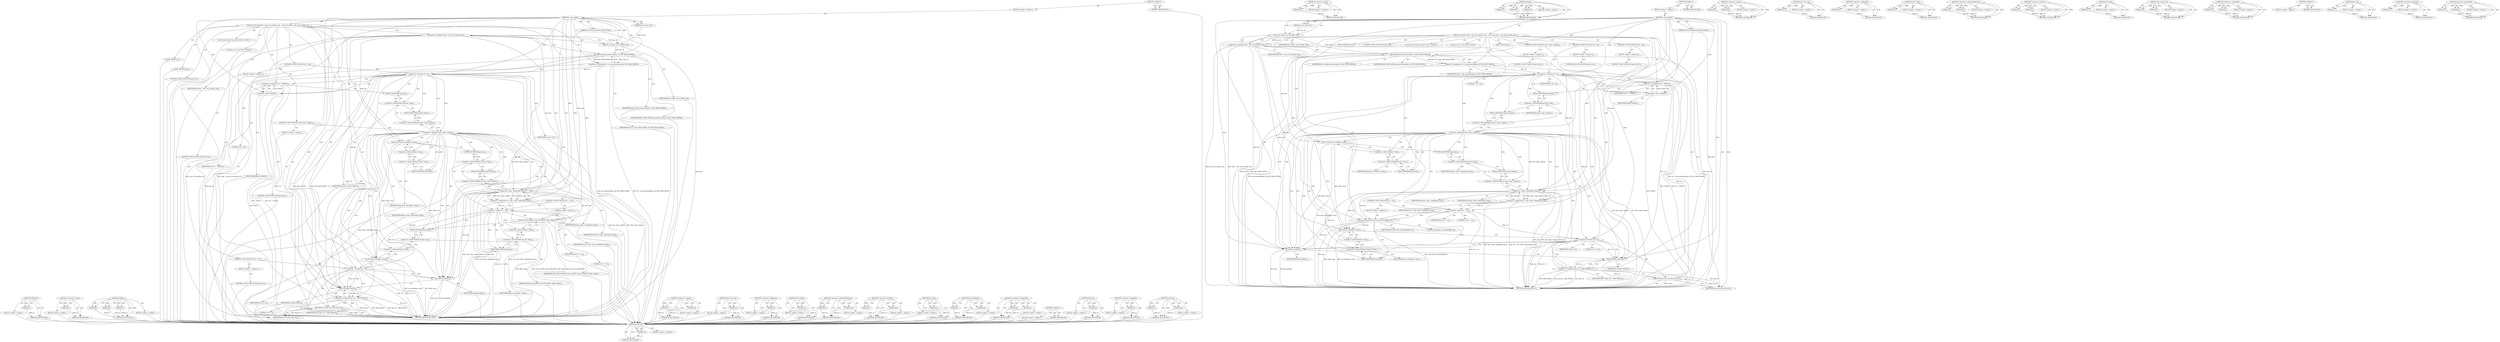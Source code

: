 digraph "mark_key_instantiated" {
vulnerable_177 [label=<(METHOD,ERR_PTR)>];
vulnerable_178 [label=<(PARAM,p1)>];
vulnerable_179 [label=<(BLOCK,&lt;empty&gt;,&lt;empty&gt;)>];
vulnerable_180 [label=<(METHOD_RETURN,ANY)>];
vulnerable_132 [label=<(METHOD,&lt;operator&gt;.minus)>];
vulnerable_133 [label=<(PARAM,p1)>];
vulnerable_134 [label=<(BLOCK,&lt;empty&gt;,&lt;empty&gt;)>];
vulnerable_135 [label=<(METHOD_RETURN,ANY)>];
vulnerable_153 [label=<(METHOD,update)>];
vulnerable_154 [label=<(PARAM,p1)>];
vulnerable_155 [label=<(PARAM,p2)>];
vulnerable_156 [label=<(PARAM,p3)>];
vulnerable_157 [label=<(BLOCK,&lt;empty&gt;,&lt;empty&gt;)>];
vulnerable_158 [label=<(METHOD_RETURN,ANY)>];
vulnerable_6 [label=<(METHOD,&lt;global&gt;)<SUB>1</SUB>>];
vulnerable_7 [label=<(BLOCK,&lt;empty&gt;,&lt;empty&gt;)<SUB>1</SUB>>];
vulnerable_8 [label=<(METHOD,__key_update)<SUB>1</SUB>>];
vulnerable_9 [label=<(PARAM,key_ref_t key_ref)<SUB>1</SUB>>];
vulnerable_10 [label=<(PARAM,struct key_preparsed_payload *prep)<SUB>2</SUB>>];
vulnerable_11 [label=<(BLOCK,{
	struct key *key = key_ref_to_ptr(key_ref);
	...,{
	struct key *key = key_ref_to_ptr(key_ref);
	...)<SUB>3</SUB>>];
vulnerable_12 [label="<(LOCAL,struct key* key: key*)<SUB>4</SUB>>"];
vulnerable_13 [label=<(&lt;operator&gt;.assignment,*key = key_ref_to_ptr(key_ref))<SUB>4</SUB>>];
vulnerable_14 [label=<(IDENTIFIER,key,*key = key_ref_to_ptr(key_ref))<SUB>4</SUB>>];
vulnerable_15 [label=<(key_ref_to_ptr,key_ref_to_ptr(key_ref))<SUB>4</SUB>>];
vulnerable_16 [label=<(IDENTIFIER,key_ref,key_ref_to_ptr(key_ref))<SUB>4</SUB>>];
vulnerable_17 [label="<(LOCAL,int ret: int)<SUB>5</SUB>>"];
vulnerable_18 [label=<(&lt;operator&gt;.assignment,ret = key_permission(key_ref, KEY_NEED_WRITE))<SUB>8</SUB>>];
vulnerable_19 [label=<(IDENTIFIER,ret,ret = key_permission(key_ref, KEY_NEED_WRITE))<SUB>8</SUB>>];
vulnerable_20 [label=<(key_permission,key_permission(key_ref, KEY_NEED_WRITE))<SUB>8</SUB>>];
vulnerable_21 [label=<(IDENTIFIER,key_ref,key_permission(key_ref, KEY_NEED_WRITE))<SUB>8</SUB>>];
vulnerable_22 [label=<(IDENTIFIER,KEY_NEED_WRITE,key_permission(key_ref, KEY_NEED_WRITE))<SUB>8</SUB>>];
vulnerable_23 [label=<(CONTROL_STRUCTURE,IF,if (ret &lt; 0))<SUB>9</SUB>>];
vulnerable_24 [label=<(&lt;operator&gt;.lessThan,ret &lt; 0)<SUB>9</SUB>>];
vulnerable_25 [label=<(IDENTIFIER,ret,ret &lt; 0)<SUB>9</SUB>>];
vulnerable_26 [label=<(LITERAL,0,ret &lt; 0)<SUB>9</SUB>>];
vulnerable_27 [label=<(BLOCK,&lt;empty&gt;,&lt;empty&gt;)<SUB>10</SUB>>];
vulnerable_28 [label=<(CONTROL_STRUCTURE,GOTO,goto error;)<SUB>10</SUB>>];
vulnerable_29 [label=<(&lt;operator&gt;.assignment,ret = -EEXIST)<SUB>12</SUB>>];
vulnerable_30 [label=<(IDENTIFIER,ret,ret = -EEXIST)<SUB>12</SUB>>];
vulnerable_31 [label=<(&lt;operator&gt;.minus,-EEXIST)<SUB>12</SUB>>];
vulnerable_32 [label=<(IDENTIFIER,EEXIST,-EEXIST)<SUB>12</SUB>>];
vulnerable_33 [label=<(CONTROL_STRUCTURE,IF,if (!key-&gt;type-&gt;update))<SUB>13</SUB>>];
vulnerable_34 [label=<(&lt;operator&gt;.logicalNot,!key-&gt;type-&gt;update)<SUB>13</SUB>>];
vulnerable_35 [label=<(&lt;operator&gt;.indirectFieldAccess,key-&gt;type-&gt;update)<SUB>13</SUB>>];
vulnerable_36 [label=<(&lt;operator&gt;.indirectFieldAccess,key-&gt;type)<SUB>13</SUB>>];
vulnerable_37 [label=<(IDENTIFIER,key,!key-&gt;type-&gt;update)<SUB>13</SUB>>];
vulnerable_38 [label=<(FIELD_IDENTIFIER,type,type)<SUB>13</SUB>>];
vulnerable_39 [label=<(FIELD_IDENTIFIER,update,update)<SUB>13</SUB>>];
vulnerable_40 [label=<(BLOCK,&lt;empty&gt;,&lt;empty&gt;)<SUB>14</SUB>>];
vulnerable_41 [label=<(CONTROL_STRUCTURE,GOTO,goto error;)<SUB>14</SUB>>];
vulnerable_42 [label=<(down_write,down_write(&amp;key-&gt;sem))<SUB>16</SUB>>];
vulnerable_43 [label=<(&lt;operator&gt;.addressOf,&amp;key-&gt;sem)<SUB>16</SUB>>];
vulnerable_44 [label=<(&lt;operator&gt;.indirectFieldAccess,key-&gt;sem)<SUB>16</SUB>>];
vulnerable_45 [label=<(IDENTIFIER,key,down_write(&amp;key-&gt;sem))<SUB>16</SUB>>];
vulnerable_46 [label=<(FIELD_IDENTIFIER,sem,sem)<SUB>16</SUB>>];
vulnerable_47 [label=<(&lt;operator&gt;.assignment,ret = key-&gt;type-&gt;update(key, prep))<SUB>18</SUB>>];
vulnerable_48 [label=<(IDENTIFIER,ret,ret = key-&gt;type-&gt;update(key, prep))<SUB>18</SUB>>];
vulnerable_49 [label=<(update,key-&gt;type-&gt;update(key, prep))<SUB>18</SUB>>];
vulnerable_50 [label=<(&lt;operator&gt;.indirectFieldAccess,key-&gt;type-&gt;update)<SUB>18</SUB>>];
vulnerable_51 [label=<(&lt;operator&gt;.indirectFieldAccess,key-&gt;type)<SUB>18</SUB>>];
vulnerable_52 [label=<(IDENTIFIER,key,key-&gt;type-&gt;update(key, prep))<SUB>18</SUB>>];
vulnerable_53 [label=<(FIELD_IDENTIFIER,type,type)<SUB>18</SUB>>];
vulnerable_54 [label=<(FIELD_IDENTIFIER,update,update)<SUB>18</SUB>>];
vulnerable_55 [label=<(IDENTIFIER,key,key-&gt;type-&gt;update(key, prep))<SUB>18</SUB>>];
vulnerable_56 [label=<(IDENTIFIER,prep,key-&gt;type-&gt;update(key, prep))<SUB>18</SUB>>];
vulnerable_57 [label=<(CONTROL_STRUCTURE,IF,if (ret == 0))<SUB>19</SUB>>];
vulnerable_58 [label=<(&lt;operator&gt;.equals,ret == 0)<SUB>19</SUB>>];
vulnerable_59 [label=<(IDENTIFIER,ret,ret == 0)<SUB>19</SUB>>];
vulnerable_60 [label=<(LITERAL,0,ret == 0)<SUB>19</SUB>>];
vulnerable_61 [label=<(BLOCK,&lt;empty&gt;,&lt;empty&gt;)<SUB>21</SUB>>];
vulnerable_62 [label=<(clear_bit,clear_bit(KEY_FLAG_NEGATIVE, &amp;key-&gt;flags))<SUB>21</SUB>>];
vulnerable_63 [label=<(IDENTIFIER,KEY_FLAG_NEGATIVE,clear_bit(KEY_FLAG_NEGATIVE, &amp;key-&gt;flags))<SUB>21</SUB>>];
vulnerable_64 [label=<(&lt;operator&gt;.addressOf,&amp;key-&gt;flags)<SUB>21</SUB>>];
vulnerable_65 [label=<(&lt;operator&gt;.indirectFieldAccess,key-&gt;flags)<SUB>21</SUB>>];
vulnerable_66 [label=<(IDENTIFIER,key,clear_bit(KEY_FLAG_NEGATIVE, &amp;key-&gt;flags))<SUB>21</SUB>>];
vulnerable_67 [label=<(FIELD_IDENTIFIER,flags,flags)<SUB>21</SUB>>];
vulnerable_68 [label=<(up_write,up_write(&amp;key-&gt;sem))<SUB>23</SUB>>];
vulnerable_69 [label=<(&lt;operator&gt;.addressOf,&amp;key-&gt;sem)<SUB>23</SUB>>];
vulnerable_70 [label=<(&lt;operator&gt;.indirectFieldAccess,key-&gt;sem)<SUB>23</SUB>>];
vulnerable_71 [label=<(IDENTIFIER,key,up_write(&amp;key-&gt;sem))<SUB>23</SUB>>];
vulnerable_72 [label=<(FIELD_IDENTIFIER,sem,sem)<SUB>23</SUB>>];
vulnerable_73 [label=<(CONTROL_STRUCTURE,IF,if (ret &lt; 0))<SUB>25</SUB>>];
vulnerable_74 [label=<(&lt;operator&gt;.lessThan,ret &lt; 0)<SUB>25</SUB>>];
vulnerable_75 [label=<(IDENTIFIER,ret,ret &lt; 0)<SUB>25</SUB>>];
vulnerable_76 [label=<(LITERAL,0,ret &lt; 0)<SUB>25</SUB>>];
vulnerable_77 [label=<(BLOCK,&lt;empty&gt;,&lt;empty&gt;)<SUB>26</SUB>>];
vulnerable_78 [label=<(CONTROL_STRUCTURE,GOTO,goto error;)<SUB>26</SUB>>];
vulnerable_79 [label=<(JUMP_TARGET,out)<SUB>27</SUB>>];
vulnerable_80 [label=<(RETURN,return key_ref;,return key_ref;)<SUB>28</SUB>>];
vulnerable_81 [label=<(IDENTIFIER,key_ref,return key_ref;)<SUB>28</SUB>>];
vulnerable_82 [label=<(JUMP_TARGET,error)<SUB>30</SUB>>];
vulnerable_83 [label=<(key_put,key_put(key))<SUB>31</SUB>>];
vulnerable_84 [label=<(IDENTIFIER,key,key_put(key))<SUB>31</SUB>>];
vulnerable_85 [label=<(&lt;operator&gt;.assignment,key_ref = ERR_PTR(ret))<SUB>32</SUB>>];
vulnerable_86 [label=<(IDENTIFIER,key_ref,key_ref = ERR_PTR(ret))<SUB>32</SUB>>];
vulnerable_87 [label=<(ERR_PTR,ERR_PTR(ret))<SUB>32</SUB>>];
vulnerable_88 [label=<(IDENTIFIER,ret,ERR_PTR(ret))<SUB>32</SUB>>];
vulnerable_89 [label=<(CONTROL_STRUCTURE,GOTO,goto out;)<SUB>33</SUB>>];
vulnerable_90 [label=<(METHOD_RETURN,key_ref_t)<SUB>1</SUB>>];
vulnerable_92 [label=<(METHOD_RETURN,ANY)<SUB>1</SUB>>];
vulnerable_159 [label=<(METHOD,&lt;operator&gt;.equals)>];
vulnerable_160 [label=<(PARAM,p1)>];
vulnerable_161 [label=<(PARAM,p2)>];
vulnerable_162 [label=<(BLOCK,&lt;empty&gt;,&lt;empty&gt;)>];
vulnerable_163 [label=<(METHOD_RETURN,ANY)>];
vulnerable_118 [label=<(METHOD,key_ref_to_ptr)>];
vulnerable_119 [label=<(PARAM,p1)>];
vulnerable_120 [label=<(BLOCK,&lt;empty&gt;,&lt;empty&gt;)>];
vulnerable_121 [label=<(METHOD_RETURN,ANY)>];
vulnerable_149 [label=<(METHOD,&lt;operator&gt;.addressOf)>];
vulnerable_150 [label=<(PARAM,p1)>];
vulnerable_151 [label=<(BLOCK,&lt;empty&gt;,&lt;empty&gt;)>];
vulnerable_152 [label=<(METHOD_RETURN,ANY)>];
vulnerable_145 [label=<(METHOD,down_write)>];
vulnerable_146 [label=<(PARAM,p1)>];
vulnerable_147 [label=<(BLOCK,&lt;empty&gt;,&lt;empty&gt;)>];
vulnerable_148 [label=<(METHOD_RETURN,ANY)>];
vulnerable_140 [label=<(METHOD,&lt;operator&gt;.indirectFieldAccess)>];
vulnerable_141 [label=<(PARAM,p1)>];
vulnerable_142 [label=<(PARAM,p2)>];
vulnerable_143 [label=<(BLOCK,&lt;empty&gt;,&lt;empty&gt;)>];
vulnerable_144 [label=<(METHOD_RETURN,ANY)>];
vulnerable_127 [label=<(METHOD,&lt;operator&gt;.lessThan)>];
vulnerable_128 [label=<(PARAM,p1)>];
vulnerable_129 [label=<(PARAM,p2)>];
vulnerable_130 [label=<(BLOCK,&lt;empty&gt;,&lt;empty&gt;)>];
vulnerable_131 [label=<(METHOD_RETURN,ANY)>];
vulnerable_169 [label=<(METHOD,up_write)>];
vulnerable_170 [label=<(PARAM,p1)>];
vulnerable_171 [label=<(BLOCK,&lt;empty&gt;,&lt;empty&gt;)>];
vulnerable_172 [label=<(METHOD_RETURN,ANY)>];
vulnerable_122 [label=<(METHOD,key_permission)>];
vulnerable_123 [label=<(PARAM,p1)>];
vulnerable_124 [label=<(PARAM,p2)>];
vulnerable_125 [label=<(BLOCK,&lt;empty&gt;,&lt;empty&gt;)>];
vulnerable_126 [label=<(METHOD_RETURN,ANY)>];
vulnerable_113 [label=<(METHOD,&lt;operator&gt;.assignment)>];
vulnerable_114 [label=<(PARAM,p1)>];
vulnerable_115 [label=<(PARAM,p2)>];
vulnerable_116 [label=<(BLOCK,&lt;empty&gt;,&lt;empty&gt;)>];
vulnerable_117 [label=<(METHOD_RETURN,ANY)>];
vulnerable_107 [label=<(METHOD,&lt;global&gt;)<SUB>1</SUB>>];
vulnerable_108 [label=<(BLOCK,&lt;empty&gt;,&lt;empty&gt;)>];
vulnerable_109 [label=<(METHOD_RETURN,ANY)>];
vulnerable_173 [label=<(METHOD,key_put)>];
vulnerable_174 [label=<(PARAM,p1)>];
vulnerable_175 [label=<(BLOCK,&lt;empty&gt;,&lt;empty&gt;)>];
vulnerable_176 [label=<(METHOD_RETURN,ANY)>];
vulnerable_136 [label=<(METHOD,&lt;operator&gt;.logicalNot)>];
vulnerable_137 [label=<(PARAM,p1)>];
vulnerable_138 [label=<(BLOCK,&lt;empty&gt;,&lt;empty&gt;)>];
vulnerable_139 [label=<(METHOD_RETURN,ANY)>];
vulnerable_164 [label=<(METHOD,clear_bit)>];
vulnerable_165 [label=<(PARAM,p1)>];
vulnerable_166 [label=<(PARAM,p2)>];
vulnerable_167 [label=<(BLOCK,&lt;empty&gt;,&lt;empty&gt;)>];
vulnerable_168 [label=<(METHOD_RETURN,ANY)>];
fixed_174 [label=<(METHOD,ERR_PTR)>];
fixed_175 [label=<(PARAM,p1)>];
fixed_176 [label=<(BLOCK,&lt;empty&gt;,&lt;empty&gt;)>];
fixed_177 [label=<(METHOD_RETURN,ANY)>];
fixed_129 [label=<(METHOD,&lt;operator&gt;.minus)>];
fixed_130 [label=<(PARAM,p1)>];
fixed_131 [label=<(BLOCK,&lt;empty&gt;,&lt;empty&gt;)>];
fixed_132 [label=<(METHOD_RETURN,ANY)>];
fixed_150 [label=<(METHOD,update)>];
fixed_151 [label=<(PARAM,p1)>];
fixed_152 [label=<(PARAM,p2)>];
fixed_153 [label=<(PARAM,p3)>];
fixed_154 [label=<(BLOCK,&lt;empty&gt;,&lt;empty&gt;)>];
fixed_155 [label=<(METHOD_RETURN,ANY)>];
fixed_6 [label=<(METHOD,&lt;global&gt;)<SUB>1</SUB>>];
fixed_7 [label=<(BLOCK,&lt;empty&gt;,&lt;empty&gt;)<SUB>1</SUB>>];
fixed_8 [label=<(METHOD,__key_update)<SUB>1</SUB>>];
fixed_9 [label=<(PARAM,key_ref_t key_ref)<SUB>1</SUB>>];
fixed_10 [label=<(PARAM,struct key_preparsed_payload *prep)<SUB>2</SUB>>];
fixed_11 [label=<(BLOCK,{
	struct key *key = key_ref_to_ptr(key_ref);
	...,{
	struct key *key = key_ref_to_ptr(key_ref);
	...)<SUB>3</SUB>>];
fixed_12 [label="<(LOCAL,struct key* key: key*)<SUB>4</SUB>>"];
fixed_13 [label=<(&lt;operator&gt;.assignment,*key = key_ref_to_ptr(key_ref))<SUB>4</SUB>>];
fixed_14 [label=<(IDENTIFIER,key,*key = key_ref_to_ptr(key_ref))<SUB>4</SUB>>];
fixed_15 [label=<(key_ref_to_ptr,key_ref_to_ptr(key_ref))<SUB>4</SUB>>];
fixed_16 [label=<(IDENTIFIER,key_ref,key_ref_to_ptr(key_ref))<SUB>4</SUB>>];
fixed_17 [label="<(LOCAL,int ret: int)<SUB>5</SUB>>"];
fixed_18 [label=<(&lt;operator&gt;.assignment,ret = key_permission(key_ref, KEY_NEED_WRITE))<SUB>8</SUB>>];
fixed_19 [label=<(IDENTIFIER,ret,ret = key_permission(key_ref, KEY_NEED_WRITE))<SUB>8</SUB>>];
fixed_20 [label=<(key_permission,key_permission(key_ref, KEY_NEED_WRITE))<SUB>8</SUB>>];
fixed_21 [label=<(IDENTIFIER,key_ref,key_permission(key_ref, KEY_NEED_WRITE))<SUB>8</SUB>>];
fixed_22 [label=<(IDENTIFIER,KEY_NEED_WRITE,key_permission(key_ref, KEY_NEED_WRITE))<SUB>8</SUB>>];
fixed_23 [label=<(CONTROL_STRUCTURE,IF,if (ret &lt; 0))<SUB>9</SUB>>];
fixed_24 [label=<(&lt;operator&gt;.lessThan,ret &lt; 0)<SUB>9</SUB>>];
fixed_25 [label=<(IDENTIFIER,ret,ret &lt; 0)<SUB>9</SUB>>];
fixed_26 [label=<(LITERAL,0,ret &lt; 0)<SUB>9</SUB>>];
fixed_27 [label=<(BLOCK,&lt;empty&gt;,&lt;empty&gt;)<SUB>10</SUB>>];
fixed_28 [label=<(CONTROL_STRUCTURE,GOTO,goto error;)<SUB>10</SUB>>];
fixed_29 [label=<(&lt;operator&gt;.assignment,ret = -EEXIST)<SUB>12</SUB>>];
fixed_30 [label=<(IDENTIFIER,ret,ret = -EEXIST)<SUB>12</SUB>>];
fixed_31 [label=<(&lt;operator&gt;.minus,-EEXIST)<SUB>12</SUB>>];
fixed_32 [label=<(IDENTIFIER,EEXIST,-EEXIST)<SUB>12</SUB>>];
fixed_33 [label=<(CONTROL_STRUCTURE,IF,if (!key-&gt;type-&gt;update))<SUB>13</SUB>>];
fixed_34 [label=<(&lt;operator&gt;.logicalNot,!key-&gt;type-&gt;update)<SUB>13</SUB>>];
fixed_35 [label=<(&lt;operator&gt;.indirectFieldAccess,key-&gt;type-&gt;update)<SUB>13</SUB>>];
fixed_36 [label=<(&lt;operator&gt;.indirectFieldAccess,key-&gt;type)<SUB>13</SUB>>];
fixed_37 [label=<(IDENTIFIER,key,!key-&gt;type-&gt;update)<SUB>13</SUB>>];
fixed_38 [label=<(FIELD_IDENTIFIER,type,type)<SUB>13</SUB>>];
fixed_39 [label=<(FIELD_IDENTIFIER,update,update)<SUB>13</SUB>>];
fixed_40 [label=<(BLOCK,&lt;empty&gt;,&lt;empty&gt;)<SUB>14</SUB>>];
fixed_41 [label=<(CONTROL_STRUCTURE,GOTO,goto error;)<SUB>14</SUB>>];
fixed_42 [label=<(down_write,down_write(&amp;key-&gt;sem))<SUB>16</SUB>>];
fixed_43 [label=<(&lt;operator&gt;.addressOf,&amp;key-&gt;sem)<SUB>16</SUB>>];
fixed_44 [label=<(&lt;operator&gt;.indirectFieldAccess,key-&gt;sem)<SUB>16</SUB>>];
fixed_45 [label=<(IDENTIFIER,key,down_write(&amp;key-&gt;sem))<SUB>16</SUB>>];
fixed_46 [label=<(FIELD_IDENTIFIER,sem,sem)<SUB>16</SUB>>];
fixed_47 [label=<(&lt;operator&gt;.assignment,ret = key-&gt;type-&gt;update(key, prep))<SUB>18</SUB>>];
fixed_48 [label=<(IDENTIFIER,ret,ret = key-&gt;type-&gt;update(key, prep))<SUB>18</SUB>>];
fixed_49 [label=<(update,key-&gt;type-&gt;update(key, prep))<SUB>18</SUB>>];
fixed_50 [label=<(&lt;operator&gt;.indirectFieldAccess,key-&gt;type-&gt;update)<SUB>18</SUB>>];
fixed_51 [label=<(&lt;operator&gt;.indirectFieldAccess,key-&gt;type)<SUB>18</SUB>>];
fixed_52 [label=<(IDENTIFIER,key,key-&gt;type-&gt;update(key, prep))<SUB>18</SUB>>];
fixed_53 [label=<(FIELD_IDENTIFIER,type,type)<SUB>18</SUB>>];
fixed_54 [label=<(FIELD_IDENTIFIER,update,update)<SUB>18</SUB>>];
fixed_55 [label=<(IDENTIFIER,key,key-&gt;type-&gt;update(key, prep))<SUB>18</SUB>>];
fixed_56 [label=<(IDENTIFIER,prep,key-&gt;type-&gt;update(key, prep))<SUB>18</SUB>>];
fixed_57 [label=<(CONTROL_STRUCTURE,IF,if (ret == 0))<SUB>19</SUB>>];
fixed_58 [label=<(&lt;operator&gt;.equals,ret == 0)<SUB>19</SUB>>];
fixed_59 [label=<(IDENTIFIER,ret,ret == 0)<SUB>19</SUB>>];
fixed_60 [label=<(LITERAL,0,ret == 0)<SUB>19</SUB>>];
fixed_61 [label=<(BLOCK,&lt;empty&gt;,&lt;empty&gt;)<SUB>21</SUB>>];
fixed_62 [label=<(mark_key_instantiated,mark_key_instantiated(key, 0))<SUB>21</SUB>>];
fixed_63 [label=<(IDENTIFIER,key,mark_key_instantiated(key, 0))<SUB>21</SUB>>];
fixed_64 [label=<(LITERAL,0,mark_key_instantiated(key, 0))<SUB>21</SUB>>];
fixed_65 [label=<(up_write,up_write(&amp;key-&gt;sem))<SUB>23</SUB>>];
fixed_66 [label=<(&lt;operator&gt;.addressOf,&amp;key-&gt;sem)<SUB>23</SUB>>];
fixed_67 [label=<(&lt;operator&gt;.indirectFieldAccess,key-&gt;sem)<SUB>23</SUB>>];
fixed_68 [label=<(IDENTIFIER,key,up_write(&amp;key-&gt;sem))<SUB>23</SUB>>];
fixed_69 [label=<(FIELD_IDENTIFIER,sem,sem)<SUB>23</SUB>>];
fixed_70 [label=<(CONTROL_STRUCTURE,IF,if (ret &lt; 0))<SUB>25</SUB>>];
fixed_71 [label=<(&lt;operator&gt;.lessThan,ret &lt; 0)<SUB>25</SUB>>];
fixed_72 [label=<(IDENTIFIER,ret,ret &lt; 0)<SUB>25</SUB>>];
fixed_73 [label=<(LITERAL,0,ret &lt; 0)<SUB>25</SUB>>];
fixed_74 [label=<(BLOCK,&lt;empty&gt;,&lt;empty&gt;)<SUB>26</SUB>>];
fixed_75 [label=<(CONTROL_STRUCTURE,GOTO,goto error;)<SUB>26</SUB>>];
fixed_76 [label=<(JUMP_TARGET,out)<SUB>27</SUB>>];
fixed_77 [label=<(RETURN,return key_ref;,return key_ref;)<SUB>28</SUB>>];
fixed_78 [label=<(IDENTIFIER,key_ref,return key_ref;)<SUB>28</SUB>>];
fixed_79 [label=<(JUMP_TARGET,error)<SUB>30</SUB>>];
fixed_80 [label=<(key_put,key_put(key))<SUB>31</SUB>>];
fixed_81 [label=<(IDENTIFIER,key,key_put(key))<SUB>31</SUB>>];
fixed_82 [label=<(&lt;operator&gt;.assignment,key_ref = ERR_PTR(ret))<SUB>32</SUB>>];
fixed_83 [label=<(IDENTIFIER,key_ref,key_ref = ERR_PTR(ret))<SUB>32</SUB>>];
fixed_84 [label=<(ERR_PTR,ERR_PTR(ret))<SUB>32</SUB>>];
fixed_85 [label=<(IDENTIFIER,ret,ERR_PTR(ret))<SUB>32</SUB>>];
fixed_86 [label=<(CONTROL_STRUCTURE,GOTO,goto out;)<SUB>33</SUB>>];
fixed_87 [label=<(METHOD_RETURN,key_ref_t)<SUB>1</SUB>>];
fixed_89 [label=<(METHOD_RETURN,ANY)<SUB>1</SUB>>];
fixed_156 [label=<(METHOD,&lt;operator&gt;.equals)>];
fixed_157 [label=<(PARAM,p1)>];
fixed_158 [label=<(PARAM,p2)>];
fixed_159 [label=<(BLOCK,&lt;empty&gt;,&lt;empty&gt;)>];
fixed_160 [label=<(METHOD_RETURN,ANY)>];
fixed_115 [label=<(METHOD,key_ref_to_ptr)>];
fixed_116 [label=<(PARAM,p1)>];
fixed_117 [label=<(BLOCK,&lt;empty&gt;,&lt;empty&gt;)>];
fixed_118 [label=<(METHOD_RETURN,ANY)>];
fixed_146 [label=<(METHOD,&lt;operator&gt;.addressOf)>];
fixed_147 [label=<(PARAM,p1)>];
fixed_148 [label=<(BLOCK,&lt;empty&gt;,&lt;empty&gt;)>];
fixed_149 [label=<(METHOD_RETURN,ANY)>];
fixed_142 [label=<(METHOD,down_write)>];
fixed_143 [label=<(PARAM,p1)>];
fixed_144 [label=<(BLOCK,&lt;empty&gt;,&lt;empty&gt;)>];
fixed_145 [label=<(METHOD_RETURN,ANY)>];
fixed_137 [label=<(METHOD,&lt;operator&gt;.indirectFieldAccess)>];
fixed_138 [label=<(PARAM,p1)>];
fixed_139 [label=<(PARAM,p2)>];
fixed_140 [label=<(BLOCK,&lt;empty&gt;,&lt;empty&gt;)>];
fixed_141 [label=<(METHOD_RETURN,ANY)>];
fixed_124 [label=<(METHOD,&lt;operator&gt;.lessThan)>];
fixed_125 [label=<(PARAM,p1)>];
fixed_126 [label=<(PARAM,p2)>];
fixed_127 [label=<(BLOCK,&lt;empty&gt;,&lt;empty&gt;)>];
fixed_128 [label=<(METHOD_RETURN,ANY)>];
fixed_166 [label=<(METHOD,up_write)>];
fixed_167 [label=<(PARAM,p1)>];
fixed_168 [label=<(BLOCK,&lt;empty&gt;,&lt;empty&gt;)>];
fixed_169 [label=<(METHOD_RETURN,ANY)>];
fixed_119 [label=<(METHOD,key_permission)>];
fixed_120 [label=<(PARAM,p1)>];
fixed_121 [label=<(PARAM,p2)>];
fixed_122 [label=<(BLOCK,&lt;empty&gt;,&lt;empty&gt;)>];
fixed_123 [label=<(METHOD_RETURN,ANY)>];
fixed_110 [label=<(METHOD,&lt;operator&gt;.assignment)>];
fixed_111 [label=<(PARAM,p1)>];
fixed_112 [label=<(PARAM,p2)>];
fixed_113 [label=<(BLOCK,&lt;empty&gt;,&lt;empty&gt;)>];
fixed_114 [label=<(METHOD_RETURN,ANY)>];
fixed_104 [label=<(METHOD,&lt;global&gt;)<SUB>1</SUB>>];
fixed_105 [label=<(BLOCK,&lt;empty&gt;,&lt;empty&gt;)>];
fixed_106 [label=<(METHOD_RETURN,ANY)>];
fixed_170 [label=<(METHOD,key_put)>];
fixed_171 [label=<(PARAM,p1)>];
fixed_172 [label=<(BLOCK,&lt;empty&gt;,&lt;empty&gt;)>];
fixed_173 [label=<(METHOD_RETURN,ANY)>];
fixed_133 [label=<(METHOD,&lt;operator&gt;.logicalNot)>];
fixed_134 [label=<(PARAM,p1)>];
fixed_135 [label=<(BLOCK,&lt;empty&gt;,&lt;empty&gt;)>];
fixed_136 [label=<(METHOD_RETURN,ANY)>];
fixed_161 [label=<(METHOD,mark_key_instantiated)>];
fixed_162 [label=<(PARAM,p1)>];
fixed_163 [label=<(PARAM,p2)>];
fixed_164 [label=<(BLOCK,&lt;empty&gt;,&lt;empty&gt;)>];
fixed_165 [label=<(METHOD_RETURN,ANY)>];
vulnerable_177 -> vulnerable_178  [key=0, label="AST: "];
vulnerable_177 -> vulnerable_178  [key=1, label="DDG: "];
vulnerable_177 -> vulnerable_179  [key=0, label="AST: "];
vulnerable_177 -> vulnerable_180  [key=0, label="AST: "];
vulnerable_177 -> vulnerable_180  [key=1, label="CFG: "];
vulnerable_178 -> vulnerable_180  [key=0, label="DDG: p1"];
vulnerable_179 -> fixed_174  [key=0];
vulnerable_180 -> fixed_174  [key=0];
vulnerable_132 -> vulnerable_133  [key=0, label="AST: "];
vulnerable_132 -> vulnerable_133  [key=1, label="DDG: "];
vulnerable_132 -> vulnerable_134  [key=0, label="AST: "];
vulnerable_132 -> vulnerable_135  [key=0, label="AST: "];
vulnerable_132 -> vulnerable_135  [key=1, label="CFG: "];
vulnerable_133 -> vulnerable_135  [key=0, label="DDG: p1"];
vulnerable_134 -> fixed_174  [key=0];
vulnerable_135 -> fixed_174  [key=0];
vulnerable_153 -> vulnerable_154  [key=0, label="AST: "];
vulnerable_153 -> vulnerable_154  [key=1, label="DDG: "];
vulnerable_153 -> vulnerable_157  [key=0, label="AST: "];
vulnerable_153 -> vulnerable_155  [key=0, label="AST: "];
vulnerable_153 -> vulnerable_155  [key=1, label="DDG: "];
vulnerable_153 -> vulnerable_158  [key=0, label="AST: "];
vulnerable_153 -> vulnerable_158  [key=1, label="CFG: "];
vulnerable_153 -> vulnerable_156  [key=0, label="AST: "];
vulnerable_153 -> vulnerable_156  [key=1, label="DDG: "];
vulnerable_154 -> vulnerable_158  [key=0, label="DDG: p1"];
vulnerable_155 -> vulnerable_158  [key=0, label="DDG: p2"];
vulnerable_156 -> vulnerable_158  [key=0, label="DDG: p3"];
vulnerable_157 -> fixed_174  [key=0];
vulnerable_158 -> fixed_174  [key=0];
vulnerable_6 -> vulnerable_7  [key=0, label="AST: "];
vulnerable_6 -> vulnerable_92  [key=0, label="AST: "];
vulnerable_6 -> vulnerable_92  [key=1, label="CFG: "];
vulnerable_7 -> vulnerable_8  [key=0, label="AST: "];
vulnerable_8 -> vulnerable_9  [key=0, label="AST: "];
vulnerable_8 -> vulnerable_9  [key=1, label="DDG: "];
vulnerable_8 -> vulnerable_10  [key=0, label="AST: "];
vulnerable_8 -> vulnerable_10  [key=1, label="DDG: "];
vulnerable_8 -> vulnerable_11  [key=0, label="AST: "];
vulnerable_8 -> vulnerable_90  [key=0, label="AST: "];
vulnerable_8 -> vulnerable_15  [key=0, label="CFG: "];
vulnerable_8 -> vulnerable_15  [key=1, label="DDG: "];
vulnerable_8 -> vulnerable_81  [key=0, label="DDG: "];
vulnerable_8 -> vulnerable_83  [key=0, label="DDG: "];
vulnerable_8 -> vulnerable_20  [key=0, label="DDG: "];
vulnerable_8 -> vulnerable_24  [key=0, label="DDG: "];
vulnerable_8 -> vulnerable_31  [key=0, label="DDG: "];
vulnerable_8 -> vulnerable_49  [key=0, label="DDG: "];
vulnerable_8 -> vulnerable_58  [key=0, label="DDG: "];
vulnerable_8 -> vulnerable_74  [key=0, label="DDG: "];
vulnerable_8 -> vulnerable_87  [key=0, label="DDG: "];
vulnerable_8 -> vulnerable_62  [key=0, label="DDG: "];
vulnerable_9 -> vulnerable_15  [key=0, label="DDG: key_ref"];
vulnerable_10 -> vulnerable_90  [key=0, label="DDG: prep"];
vulnerable_10 -> vulnerable_49  [key=0, label="DDG: prep"];
vulnerable_11 -> vulnerable_12  [key=0, label="AST: "];
vulnerable_11 -> vulnerable_13  [key=0, label="AST: "];
vulnerable_11 -> vulnerable_17  [key=0, label="AST: "];
vulnerable_11 -> vulnerable_18  [key=0, label="AST: "];
vulnerable_11 -> vulnerable_23  [key=0, label="AST: "];
vulnerable_11 -> vulnerable_29  [key=0, label="AST: "];
vulnerable_11 -> vulnerable_33  [key=0, label="AST: "];
vulnerable_11 -> vulnerable_42  [key=0, label="AST: "];
vulnerable_11 -> vulnerable_47  [key=0, label="AST: "];
vulnerable_11 -> vulnerable_57  [key=0, label="AST: "];
vulnerable_11 -> vulnerable_68  [key=0, label="AST: "];
vulnerable_11 -> vulnerable_73  [key=0, label="AST: "];
vulnerable_11 -> vulnerable_79  [key=0, label="AST: "];
vulnerable_11 -> vulnerable_80  [key=0, label="AST: "];
vulnerable_11 -> vulnerable_82  [key=0, label="AST: "];
vulnerable_11 -> vulnerable_83  [key=0, label="AST: "];
vulnerable_11 -> vulnerable_85  [key=0, label="AST: "];
vulnerable_11 -> vulnerable_89  [key=0, label="AST: "];
vulnerable_12 -> fixed_174  [key=0];
vulnerable_13 -> vulnerable_14  [key=0, label="AST: "];
vulnerable_13 -> vulnerable_15  [key=0, label="AST: "];
vulnerable_13 -> vulnerable_20  [key=0, label="CFG: "];
vulnerable_13 -> vulnerable_90  [key=0, label="DDG: key_ref_to_ptr(key_ref)"];
vulnerable_13 -> vulnerable_90  [key=1, label="DDG: *key = key_ref_to_ptr(key_ref)"];
vulnerable_13 -> vulnerable_42  [key=0, label="DDG: key"];
vulnerable_13 -> vulnerable_68  [key=0, label="DDG: key"];
vulnerable_13 -> vulnerable_83  [key=0, label="DDG: key"];
vulnerable_13 -> vulnerable_49  [key=0, label="DDG: key"];
vulnerable_14 -> fixed_174  [key=0];
vulnerable_15 -> vulnerable_16  [key=0, label="AST: "];
vulnerable_15 -> vulnerable_13  [key=0, label="CFG: "];
vulnerable_15 -> vulnerable_13  [key=1, label="DDG: key_ref"];
vulnerable_15 -> vulnerable_20  [key=0, label="DDG: key_ref"];
vulnerable_16 -> fixed_174  [key=0];
vulnerable_17 -> fixed_174  [key=0];
vulnerable_18 -> vulnerable_19  [key=0, label="AST: "];
vulnerable_18 -> vulnerable_20  [key=0, label="AST: "];
vulnerable_18 -> vulnerable_24  [key=0, label="CFG: "];
vulnerable_18 -> vulnerable_24  [key=1, label="DDG: ret"];
vulnerable_18 -> vulnerable_90  [key=0, label="DDG: key_permission(key_ref, KEY_NEED_WRITE)"];
vulnerable_18 -> vulnerable_90  [key=1, label="DDG: ret = key_permission(key_ref, KEY_NEED_WRITE)"];
vulnerable_19 -> fixed_174  [key=0];
vulnerable_20 -> vulnerable_21  [key=0, label="AST: "];
vulnerable_20 -> vulnerable_22  [key=0, label="AST: "];
vulnerable_20 -> vulnerable_18  [key=0, label="CFG: "];
vulnerable_20 -> vulnerable_18  [key=1, label="DDG: key_ref"];
vulnerable_20 -> vulnerable_18  [key=2, label="DDG: KEY_NEED_WRITE"];
vulnerable_20 -> vulnerable_90  [key=0, label="DDG: key_ref"];
vulnerable_20 -> vulnerable_90  [key=1, label="DDG: KEY_NEED_WRITE"];
vulnerable_20 -> vulnerable_81  [key=0, label="DDG: key_ref"];
vulnerable_21 -> fixed_174  [key=0];
vulnerable_22 -> fixed_174  [key=0];
vulnerable_23 -> vulnerable_24  [key=0, label="AST: "];
vulnerable_23 -> vulnerable_27  [key=0, label="AST: "];
vulnerable_24 -> vulnerable_25  [key=0, label="AST: "];
vulnerable_24 -> vulnerable_26  [key=0, label="AST: "];
vulnerable_24 -> vulnerable_83  [key=0, label="CFG: "];
vulnerable_24 -> vulnerable_83  [key=1, label="CDG: "];
vulnerable_24 -> vulnerable_31  [key=0, label="CFG: "];
vulnerable_24 -> vulnerable_31  [key=1, label="CDG: "];
vulnerable_24 -> vulnerable_90  [key=0, label="DDG: ret &lt; 0"];
vulnerable_24 -> vulnerable_87  [key=0, label="DDG: ret"];
vulnerable_24 -> vulnerable_87  [key=1, label="CDG: "];
vulnerable_24 -> vulnerable_34  [key=0, label="CDG: "];
vulnerable_24 -> vulnerable_85  [key=0, label="CDG: "];
vulnerable_24 -> vulnerable_38  [key=0, label="CDG: "];
vulnerable_24 -> vulnerable_29  [key=0, label="CDG: "];
vulnerable_24 -> vulnerable_35  [key=0, label="CDG: "];
vulnerable_24 -> vulnerable_36  [key=0, label="CDG: "];
vulnerable_24 -> vulnerable_39  [key=0, label="CDG: "];
vulnerable_25 -> fixed_174  [key=0];
vulnerable_26 -> fixed_174  [key=0];
vulnerable_27 -> vulnerable_28  [key=0, label="AST: "];
vulnerable_28 -> fixed_174  [key=0];
vulnerable_29 -> vulnerable_30  [key=0, label="AST: "];
vulnerable_29 -> vulnerable_31  [key=0, label="AST: "];
vulnerable_29 -> vulnerable_38  [key=0, label="CFG: "];
vulnerable_29 -> vulnerable_90  [key=0, label="DDG: -EEXIST"];
vulnerable_29 -> vulnerable_90  [key=1, label="DDG: ret = -EEXIST"];
vulnerable_29 -> vulnerable_87  [key=0, label="DDG: ret"];
vulnerable_30 -> fixed_174  [key=0];
vulnerable_31 -> vulnerable_32  [key=0, label="AST: "];
vulnerable_31 -> vulnerable_29  [key=0, label="CFG: "];
vulnerable_31 -> vulnerable_29  [key=1, label="DDG: EEXIST"];
vulnerable_31 -> vulnerable_90  [key=0, label="DDG: EEXIST"];
vulnerable_32 -> fixed_174  [key=0];
vulnerable_33 -> vulnerable_34  [key=0, label="AST: "];
vulnerable_33 -> vulnerable_40  [key=0, label="AST: "];
vulnerable_34 -> vulnerable_35  [key=0, label="AST: "];
vulnerable_34 -> vulnerable_83  [key=0, label="CFG: "];
vulnerable_34 -> vulnerable_83  [key=1, label="CDG: "];
vulnerable_34 -> vulnerable_46  [key=0, label="CFG: "];
vulnerable_34 -> vulnerable_46  [key=1, label="CDG: "];
vulnerable_34 -> vulnerable_90  [key=0, label="DDG: key-&gt;type-&gt;update"];
vulnerable_34 -> vulnerable_90  [key=1, label="DDG: !key-&gt;type-&gt;update"];
vulnerable_34 -> vulnerable_49  [key=0, label="DDG: key-&gt;type-&gt;update"];
vulnerable_34 -> vulnerable_49  [key=1, label="CDG: "];
vulnerable_34 -> vulnerable_47  [key=0, label="CDG: "];
vulnerable_34 -> vulnerable_68  [key=0, label="CDG: "];
vulnerable_34 -> vulnerable_42  [key=0, label="CDG: "];
vulnerable_34 -> vulnerable_51  [key=0, label="CDG: "];
vulnerable_34 -> vulnerable_85  [key=0, label="CDG: "];
vulnerable_34 -> vulnerable_72  [key=0, label="CDG: "];
vulnerable_34 -> vulnerable_69  [key=0, label="CDG: "];
vulnerable_34 -> vulnerable_74  [key=0, label="CDG: "];
vulnerable_34 -> vulnerable_50  [key=0, label="CDG: "];
vulnerable_34 -> vulnerable_87  [key=0, label="CDG: "];
vulnerable_34 -> vulnerable_44  [key=0, label="CDG: "];
vulnerable_34 -> vulnerable_54  [key=0, label="CDG: "];
vulnerable_34 -> vulnerable_43  [key=0, label="CDG: "];
vulnerable_34 -> vulnerable_58  [key=0, label="CDG: "];
vulnerable_34 -> vulnerable_53  [key=0, label="CDG: "];
vulnerable_34 -> vulnerable_70  [key=0, label="CDG: "];
vulnerable_35 -> vulnerable_36  [key=0, label="AST: "];
vulnerable_35 -> vulnerable_39  [key=0, label="AST: "];
vulnerable_35 -> vulnerable_34  [key=0, label="CFG: "];
vulnerable_36 -> vulnerable_37  [key=0, label="AST: "];
vulnerable_36 -> vulnerable_38  [key=0, label="AST: "];
vulnerable_36 -> vulnerable_39  [key=0, label="CFG: "];
vulnerable_37 -> fixed_174  [key=0];
vulnerable_38 -> vulnerable_36  [key=0, label="CFG: "];
vulnerable_39 -> vulnerable_35  [key=0, label="CFG: "];
vulnerable_40 -> vulnerable_41  [key=0, label="AST: "];
vulnerable_41 -> fixed_174  [key=0];
vulnerable_42 -> vulnerable_43  [key=0, label="AST: "];
vulnerable_42 -> vulnerable_53  [key=0, label="CFG: "];
vulnerable_42 -> vulnerable_90  [key=0, label="DDG: down_write(&amp;key-&gt;sem)"];
vulnerable_42 -> vulnerable_68  [key=0, label="DDG: &amp;key-&gt;sem"];
vulnerable_42 -> vulnerable_83  [key=0, label="DDG: &amp;key-&gt;sem"];
vulnerable_43 -> vulnerable_44  [key=0, label="AST: "];
vulnerable_43 -> vulnerable_42  [key=0, label="CFG: "];
vulnerable_44 -> vulnerable_45  [key=0, label="AST: "];
vulnerable_44 -> vulnerable_46  [key=0, label="AST: "];
vulnerable_44 -> vulnerable_43  [key=0, label="CFG: "];
vulnerable_45 -> fixed_174  [key=0];
vulnerable_46 -> vulnerable_44  [key=0, label="CFG: "];
vulnerable_47 -> vulnerable_48  [key=0, label="AST: "];
vulnerable_47 -> vulnerable_49  [key=0, label="AST: "];
vulnerable_47 -> vulnerable_58  [key=0, label="CFG: "];
vulnerable_47 -> vulnerable_58  [key=1, label="DDG: ret"];
vulnerable_47 -> vulnerable_90  [key=0, label="DDG: key-&gt;type-&gt;update(key, prep)"];
vulnerable_47 -> vulnerable_90  [key=1, label="DDG: ret = key-&gt;type-&gt;update(key, prep)"];
vulnerable_48 -> fixed_174  [key=0];
vulnerable_49 -> vulnerable_50  [key=0, label="AST: "];
vulnerable_49 -> vulnerable_55  [key=0, label="AST: "];
vulnerable_49 -> vulnerable_56  [key=0, label="AST: "];
vulnerable_49 -> vulnerable_47  [key=0, label="CFG: "];
vulnerable_49 -> vulnerable_47  [key=1, label="DDG: key-&gt;type-&gt;update"];
vulnerable_49 -> vulnerable_47  [key=2, label="DDG: key"];
vulnerable_49 -> vulnerable_47  [key=3, label="DDG: prep"];
vulnerable_49 -> vulnerable_90  [key=0, label="DDG: key-&gt;type-&gt;update"];
vulnerable_49 -> vulnerable_90  [key=1, label="DDG: key"];
vulnerable_49 -> vulnerable_90  [key=2, label="DDG: prep"];
vulnerable_49 -> vulnerable_68  [key=0, label="DDG: key"];
vulnerable_49 -> vulnerable_83  [key=0, label="DDG: key"];
vulnerable_49 -> vulnerable_62  [key=0, label="DDG: key"];
vulnerable_50 -> vulnerable_51  [key=0, label="AST: "];
vulnerable_50 -> vulnerable_54  [key=0, label="AST: "];
vulnerable_50 -> vulnerable_49  [key=0, label="CFG: "];
vulnerable_51 -> vulnerable_52  [key=0, label="AST: "];
vulnerable_51 -> vulnerable_53  [key=0, label="AST: "];
vulnerable_51 -> vulnerable_54  [key=0, label="CFG: "];
vulnerable_52 -> fixed_174  [key=0];
vulnerable_53 -> vulnerable_51  [key=0, label="CFG: "];
vulnerable_54 -> vulnerable_50  [key=0, label="CFG: "];
vulnerable_55 -> fixed_174  [key=0];
vulnerable_56 -> fixed_174  [key=0];
vulnerable_57 -> vulnerable_58  [key=0, label="AST: "];
vulnerable_57 -> vulnerable_61  [key=0, label="AST: "];
vulnerable_58 -> vulnerable_59  [key=0, label="AST: "];
vulnerable_58 -> vulnerable_60  [key=0, label="AST: "];
vulnerable_58 -> vulnerable_67  [key=0, label="CFG: "];
vulnerable_58 -> vulnerable_67  [key=1, label="CDG: "];
vulnerable_58 -> vulnerable_72  [key=0, label="CFG: "];
vulnerable_58 -> vulnerable_90  [key=0, label="DDG: ret == 0"];
vulnerable_58 -> vulnerable_74  [key=0, label="DDG: ret"];
vulnerable_58 -> vulnerable_64  [key=0, label="CDG: "];
vulnerable_58 -> vulnerable_65  [key=0, label="CDG: "];
vulnerable_58 -> vulnerable_62  [key=0, label="CDG: "];
vulnerable_59 -> fixed_174  [key=0];
vulnerable_60 -> fixed_174  [key=0];
vulnerable_61 -> vulnerable_62  [key=0, label="AST: "];
vulnerable_62 -> vulnerable_63  [key=0, label="AST: "];
vulnerable_62 -> vulnerable_64  [key=0, label="AST: "];
vulnerable_62 -> vulnerable_72  [key=0, label="CFG: "];
vulnerable_62 -> vulnerable_90  [key=0, label="DDG: &amp;key-&gt;flags"];
vulnerable_62 -> vulnerable_90  [key=1, label="DDG: clear_bit(KEY_FLAG_NEGATIVE, &amp;key-&gt;flags)"];
vulnerable_62 -> vulnerable_90  [key=2, label="DDG: KEY_FLAG_NEGATIVE"];
vulnerable_63 -> fixed_174  [key=0];
vulnerable_64 -> vulnerable_65  [key=0, label="AST: "];
vulnerable_64 -> vulnerable_62  [key=0, label="CFG: "];
vulnerable_65 -> vulnerable_66  [key=0, label="AST: "];
vulnerable_65 -> vulnerable_67  [key=0, label="AST: "];
vulnerable_65 -> vulnerable_64  [key=0, label="CFG: "];
vulnerable_66 -> fixed_174  [key=0];
vulnerable_67 -> vulnerable_65  [key=0, label="CFG: "];
vulnerable_68 -> vulnerable_69  [key=0, label="AST: "];
vulnerable_68 -> vulnerable_74  [key=0, label="CFG: "];
vulnerable_68 -> vulnerable_90  [key=0, label="DDG: &amp;key-&gt;sem"];
vulnerable_68 -> vulnerable_90  [key=1, label="DDG: up_write(&amp;key-&gt;sem)"];
vulnerable_69 -> vulnerable_70  [key=0, label="AST: "];
vulnerable_69 -> vulnerable_68  [key=0, label="CFG: "];
vulnerable_70 -> vulnerable_71  [key=0, label="AST: "];
vulnerable_70 -> vulnerable_72  [key=0, label="AST: "];
vulnerable_70 -> vulnerable_69  [key=0, label="CFG: "];
vulnerable_71 -> fixed_174  [key=0];
vulnerable_72 -> vulnerable_70  [key=0, label="CFG: "];
vulnerable_73 -> vulnerable_74  [key=0, label="AST: "];
vulnerable_73 -> vulnerable_77  [key=0, label="AST: "];
vulnerable_74 -> vulnerable_75  [key=0, label="AST: "];
vulnerable_74 -> vulnerable_76  [key=0, label="AST: "];
vulnerable_74 -> vulnerable_83  [key=0, label="CFG: "];
vulnerable_74 -> vulnerable_83  [key=1, label="CDG: "];
vulnerable_74 -> vulnerable_80  [key=0, label="CFG: "];
vulnerable_74 -> vulnerable_90  [key=0, label="DDG: ret"];
vulnerable_74 -> vulnerable_90  [key=1, label="DDG: ret &lt; 0"];
vulnerable_74 -> vulnerable_87  [key=0, label="DDG: ret"];
vulnerable_74 -> vulnerable_87  [key=1, label="CDG: "];
vulnerable_74 -> vulnerable_85  [key=0, label="CDG: "];
vulnerable_75 -> fixed_174  [key=0];
vulnerable_76 -> fixed_174  [key=0];
vulnerable_77 -> vulnerable_78  [key=0, label="AST: "];
vulnerable_78 -> fixed_174  [key=0];
vulnerable_79 -> fixed_174  [key=0];
vulnerable_80 -> vulnerable_81  [key=0, label="AST: "];
vulnerable_80 -> vulnerable_90  [key=0, label="CFG: "];
vulnerable_80 -> vulnerable_90  [key=1, label="DDG: &lt;RET&gt;"];
vulnerable_81 -> vulnerable_80  [key=0, label="DDG: key_ref"];
vulnerable_82 -> fixed_174  [key=0];
vulnerable_83 -> vulnerable_84  [key=0, label="AST: "];
vulnerable_83 -> vulnerable_87  [key=0, label="CFG: "];
vulnerable_83 -> vulnerable_90  [key=0, label="DDG: key"];
vulnerable_83 -> vulnerable_90  [key=1, label="DDG: key_put(key)"];
vulnerable_84 -> fixed_174  [key=0];
vulnerable_85 -> vulnerable_86  [key=0, label="AST: "];
vulnerable_85 -> vulnerable_87  [key=0, label="AST: "];
vulnerable_85 -> vulnerable_80  [key=0, label="CFG: "];
vulnerable_85 -> vulnerable_90  [key=0, label="DDG: key_ref"];
vulnerable_85 -> vulnerable_90  [key=1, label="DDG: ERR_PTR(ret)"];
vulnerable_85 -> vulnerable_90  [key=2, label="DDG: key_ref = ERR_PTR(ret)"];
vulnerable_85 -> vulnerable_81  [key=0, label="DDG: key_ref"];
vulnerable_86 -> fixed_174  [key=0];
vulnerable_87 -> vulnerable_88  [key=0, label="AST: "];
vulnerable_87 -> vulnerable_85  [key=0, label="CFG: "];
vulnerable_87 -> vulnerable_85  [key=1, label="DDG: ret"];
vulnerable_87 -> vulnerable_90  [key=0, label="DDG: ret"];
vulnerable_88 -> fixed_174  [key=0];
vulnerable_89 -> fixed_174  [key=0];
vulnerable_90 -> fixed_174  [key=0];
vulnerable_92 -> fixed_174  [key=0];
vulnerable_159 -> vulnerable_160  [key=0, label="AST: "];
vulnerable_159 -> vulnerable_160  [key=1, label="DDG: "];
vulnerable_159 -> vulnerable_162  [key=0, label="AST: "];
vulnerable_159 -> vulnerable_161  [key=0, label="AST: "];
vulnerable_159 -> vulnerable_161  [key=1, label="DDG: "];
vulnerable_159 -> vulnerable_163  [key=0, label="AST: "];
vulnerable_159 -> vulnerable_163  [key=1, label="CFG: "];
vulnerable_160 -> vulnerable_163  [key=0, label="DDG: p1"];
vulnerable_161 -> vulnerable_163  [key=0, label="DDG: p2"];
vulnerable_162 -> fixed_174  [key=0];
vulnerable_163 -> fixed_174  [key=0];
vulnerable_118 -> vulnerable_119  [key=0, label="AST: "];
vulnerable_118 -> vulnerable_119  [key=1, label="DDG: "];
vulnerable_118 -> vulnerable_120  [key=0, label="AST: "];
vulnerable_118 -> vulnerable_121  [key=0, label="AST: "];
vulnerable_118 -> vulnerable_121  [key=1, label="CFG: "];
vulnerable_119 -> vulnerable_121  [key=0, label="DDG: p1"];
vulnerable_120 -> fixed_174  [key=0];
vulnerable_121 -> fixed_174  [key=0];
vulnerable_149 -> vulnerable_150  [key=0, label="AST: "];
vulnerable_149 -> vulnerable_150  [key=1, label="DDG: "];
vulnerable_149 -> vulnerable_151  [key=0, label="AST: "];
vulnerable_149 -> vulnerable_152  [key=0, label="AST: "];
vulnerable_149 -> vulnerable_152  [key=1, label="CFG: "];
vulnerable_150 -> vulnerable_152  [key=0, label="DDG: p1"];
vulnerable_151 -> fixed_174  [key=0];
vulnerable_152 -> fixed_174  [key=0];
vulnerable_145 -> vulnerable_146  [key=0, label="AST: "];
vulnerable_145 -> vulnerable_146  [key=1, label="DDG: "];
vulnerable_145 -> vulnerable_147  [key=0, label="AST: "];
vulnerable_145 -> vulnerable_148  [key=0, label="AST: "];
vulnerable_145 -> vulnerable_148  [key=1, label="CFG: "];
vulnerable_146 -> vulnerable_148  [key=0, label="DDG: p1"];
vulnerable_147 -> fixed_174  [key=0];
vulnerable_148 -> fixed_174  [key=0];
vulnerable_140 -> vulnerable_141  [key=0, label="AST: "];
vulnerable_140 -> vulnerable_141  [key=1, label="DDG: "];
vulnerable_140 -> vulnerable_143  [key=0, label="AST: "];
vulnerable_140 -> vulnerable_142  [key=0, label="AST: "];
vulnerable_140 -> vulnerable_142  [key=1, label="DDG: "];
vulnerable_140 -> vulnerable_144  [key=0, label="AST: "];
vulnerable_140 -> vulnerable_144  [key=1, label="CFG: "];
vulnerable_141 -> vulnerable_144  [key=0, label="DDG: p1"];
vulnerable_142 -> vulnerable_144  [key=0, label="DDG: p2"];
vulnerable_143 -> fixed_174  [key=0];
vulnerable_144 -> fixed_174  [key=0];
vulnerable_127 -> vulnerable_128  [key=0, label="AST: "];
vulnerable_127 -> vulnerable_128  [key=1, label="DDG: "];
vulnerable_127 -> vulnerable_130  [key=0, label="AST: "];
vulnerable_127 -> vulnerable_129  [key=0, label="AST: "];
vulnerable_127 -> vulnerable_129  [key=1, label="DDG: "];
vulnerable_127 -> vulnerable_131  [key=0, label="AST: "];
vulnerable_127 -> vulnerable_131  [key=1, label="CFG: "];
vulnerable_128 -> vulnerable_131  [key=0, label="DDG: p1"];
vulnerable_129 -> vulnerable_131  [key=0, label="DDG: p2"];
vulnerable_130 -> fixed_174  [key=0];
vulnerable_131 -> fixed_174  [key=0];
vulnerable_169 -> vulnerable_170  [key=0, label="AST: "];
vulnerable_169 -> vulnerable_170  [key=1, label="DDG: "];
vulnerable_169 -> vulnerable_171  [key=0, label="AST: "];
vulnerable_169 -> vulnerable_172  [key=0, label="AST: "];
vulnerable_169 -> vulnerable_172  [key=1, label="CFG: "];
vulnerable_170 -> vulnerable_172  [key=0, label="DDG: p1"];
vulnerable_171 -> fixed_174  [key=0];
vulnerable_172 -> fixed_174  [key=0];
vulnerable_122 -> vulnerable_123  [key=0, label="AST: "];
vulnerable_122 -> vulnerable_123  [key=1, label="DDG: "];
vulnerable_122 -> vulnerable_125  [key=0, label="AST: "];
vulnerable_122 -> vulnerable_124  [key=0, label="AST: "];
vulnerable_122 -> vulnerable_124  [key=1, label="DDG: "];
vulnerable_122 -> vulnerable_126  [key=0, label="AST: "];
vulnerable_122 -> vulnerable_126  [key=1, label="CFG: "];
vulnerable_123 -> vulnerable_126  [key=0, label="DDG: p1"];
vulnerable_124 -> vulnerable_126  [key=0, label="DDG: p2"];
vulnerable_125 -> fixed_174  [key=0];
vulnerable_126 -> fixed_174  [key=0];
vulnerable_113 -> vulnerable_114  [key=0, label="AST: "];
vulnerable_113 -> vulnerable_114  [key=1, label="DDG: "];
vulnerable_113 -> vulnerable_116  [key=0, label="AST: "];
vulnerable_113 -> vulnerable_115  [key=0, label="AST: "];
vulnerable_113 -> vulnerable_115  [key=1, label="DDG: "];
vulnerable_113 -> vulnerable_117  [key=0, label="AST: "];
vulnerable_113 -> vulnerable_117  [key=1, label="CFG: "];
vulnerable_114 -> vulnerable_117  [key=0, label="DDG: p1"];
vulnerable_115 -> vulnerable_117  [key=0, label="DDG: p2"];
vulnerable_116 -> fixed_174  [key=0];
vulnerable_117 -> fixed_174  [key=0];
vulnerable_107 -> vulnerable_108  [key=0, label="AST: "];
vulnerable_107 -> vulnerable_109  [key=0, label="AST: "];
vulnerable_107 -> vulnerable_109  [key=1, label="CFG: "];
vulnerable_108 -> fixed_174  [key=0];
vulnerable_109 -> fixed_174  [key=0];
vulnerable_173 -> vulnerable_174  [key=0, label="AST: "];
vulnerable_173 -> vulnerable_174  [key=1, label="DDG: "];
vulnerable_173 -> vulnerable_175  [key=0, label="AST: "];
vulnerable_173 -> vulnerable_176  [key=0, label="AST: "];
vulnerable_173 -> vulnerable_176  [key=1, label="CFG: "];
vulnerable_174 -> vulnerable_176  [key=0, label="DDG: p1"];
vulnerable_175 -> fixed_174  [key=0];
vulnerable_176 -> fixed_174  [key=0];
vulnerable_136 -> vulnerable_137  [key=0, label="AST: "];
vulnerable_136 -> vulnerable_137  [key=1, label="DDG: "];
vulnerable_136 -> vulnerable_138  [key=0, label="AST: "];
vulnerable_136 -> vulnerable_139  [key=0, label="AST: "];
vulnerable_136 -> vulnerable_139  [key=1, label="CFG: "];
vulnerable_137 -> vulnerable_139  [key=0, label="DDG: p1"];
vulnerable_138 -> fixed_174  [key=0];
vulnerable_139 -> fixed_174  [key=0];
vulnerable_164 -> vulnerable_165  [key=0, label="AST: "];
vulnerable_164 -> vulnerable_165  [key=1, label="DDG: "];
vulnerable_164 -> vulnerable_167  [key=0, label="AST: "];
vulnerable_164 -> vulnerable_166  [key=0, label="AST: "];
vulnerable_164 -> vulnerable_166  [key=1, label="DDG: "];
vulnerable_164 -> vulnerable_168  [key=0, label="AST: "];
vulnerable_164 -> vulnerable_168  [key=1, label="CFG: "];
vulnerable_165 -> vulnerable_168  [key=0, label="DDG: p1"];
vulnerable_166 -> vulnerable_168  [key=0, label="DDG: p2"];
vulnerable_167 -> fixed_174  [key=0];
vulnerable_168 -> fixed_174  [key=0];
fixed_174 -> fixed_175  [key=0, label="AST: "];
fixed_174 -> fixed_175  [key=1, label="DDG: "];
fixed_174 -> fixed_176  [key=0, label="AST: "];
fixed_174 -> fixed_177  [key=0, label="AST: "];
fixed_174 -> fixed_177  [key=1, label="CFG: "];
fixed_175 -> fixed_177  [key=0, label="DDG: p1"];
fixed_129 -> fixed_130  [key=0, label="AST: "];
fixed_129 -> fixed_130  [key=1, label="DDG: "];
fixed_129 -> fixed_131  [key=0, label="AST: "];
fixed_129 -> fixed_132  [key=0, label="AST: "];
fixed_129 -> fixed_132  [key=1, label="CFG: "];
fixed_130 -> fixed_132  [key=0, label="DDG: p1"];
fixed_150 -> fixed_151  [key=0, label="AST: "];
fixed_150 -> fixed_151  [key=1, label="DDG: "];
fixed_150 -> fixed_154  [key=0, label="AST: "];
fixed_150 -> fixed_152  [key=0, label="AST: "];
fixed_150 -> fixed_152  [key=1, label="DDG: "];
fixed_150 -> fixed_155  [key=0, label="AST: "];
fixed_150 -> fixed_155  [key=1, label="CFG: "];
fixed_150 -> fixed_153  [key=0, label="AST: "];
fixed_150 -> fixed_153  [key=1, label="DDG: "];
fixed_151 -> fixed_155  [key=0, label="DDG: p1"];
fixed_152 -> fixed_155  [key=0, label="DDG: p2"];
fixed_153 -> fixed_155  [key=0, label="DDG: p3"];
fixed_6 -> fixed_7  [key=0, label="AST: "];
fixed_6 -> fixed_89  [key=0, label="AST: "];
fixed_6 -> fixed_89  [key=1, label="CFG: "];
fixed_7 -> fixed_8  [key=0, label="AST: "];
fixed_8 -> fixed_9  [key=0, label="AST: "];
fixed_8 -> fixed_9  [key=1, label="DDG: "];
fixed_8 -> fixed_10  [key=0, label="AST: "];
fixed_8 -> fixed_10  [key=1, label="DDG: "];
fixed_8 -> fixed_11  [key=0, label="AST: "];
fixed_8 -> fixed_87  [key=0, label="AST: "];
fixed_8 -> fixed_15  [key=0, label="CFG: "];
fixed_8 -> fixed_15  [key=1, label="DDG: "];
fixed_8 -> fixed_78  [key=0, label="DDG: "];
fixed_8 -> fixed_80  [key=0, label="DDG: "];
fixed_8 -> fixed_20  [key=0, label="DDG: "];
fixed_8 -> fixed_24  [key=0, label="DDG: "];
fixed_8 -> fixed_31  [key=0, label="DDG: "];
fixed_8 -> fixed_49  [key=0, label="DDG: "];
fixed_8 -> fixed_58  [key=0, label="DDG: "];
fixed_8 -> fixed_71  [key=0, label="DDG: "];
fixed_8 -> fixed_84  [key=0, label="DDG: "];
fixed_8 -> fixed_62  [key=0, label="DDG: "];
fixed_9 -> fixed_15  [key=0, label="DDG: key_ref"];
fixed_10 -> fixed_87  [key=0, label="DDG: prep"];
fixed_10 -> fixed_49  [key=0, label="DDG: prep"];
fixed_11 -> fixed_12  [key=0, label="AST: "];
fixed_11 -> fixed_13  [key=0, label="AST: "];
fixed_11 -> fixed_17  [key=0, label="AST: "];
fixed_11 -> fixed_18  [key=0, label="AST: "];
fixed_11 -> fixed_23  [key=0, label="AST: "];
fixed_11 -> fixed_29  [key=0, label="AST: "];
fixed_11 -> fixed_33  [key=0, label="AST: "];
fixed_11 -> fixed_42  [key=0, label="AST: "];
fixed_11 -> fixed_47  [key=0, label="AST: "];
fixed_11 -> fixed_57  [key=0, label="AST: "];
fixed_11 -> fixed_65  [key=0, label="AST: "];
fixed_11 -> fixed_70  [key=0, label="AST: "];
fixed_11 -> fixed_76  [key=0, label="AST: "];
fixed_11 -> fixed_77  [key=0, label="AST: "];
fixed_11 -> fixed_79  [key=0, label="AST: "];
fixed_11 -> fixed_80  [key=0, label="AST: "];
fixed_11 -> fixed_82  [key=0, label="AST: "];
fixed_11 -> fixed_86  [key=0, label="AST: "];
fixed_13 -> fixed_14  [key=0, label="AST: "];
fixed_13 -> fixed_15  [key=0, label="AST: "];
fixed_13 -> fixed_20  [key=0, label="CFG: "];
fixed_13 -> fixed_87  [key=0, label="DDG: key_ref_to_ptr(key_ref)"];
fixed_13 -> fixed_87  [key=1, label="DDG: *key = key_ref_to_ptr(key_ref)"];
fixed_13 -> fixed_42  [key=0, label="DDG: key"];
fixed_13 -> fixed_65  [key=0, label="DDG: key"];
fixed_13 -> fixed_80  [key=0, label="DDG: key"];
fixed_13 -> fixed_49  [key=0, label="DDG: key"];
fixed_13 -> fixed_62  [key=0, label="DDG: key"];
fixed_15 -> fixed_16  [key=0, label="AST: "];
fixed_15 -> fixed_13  [key=0, label="CFG: "];
fixed_15 -> fixed_13  [key=1, label="DDG: key_ref"];
fixed_15 -> fixed_20  [key=0, label="DDG: key_ref"];
fixed_18 -> fixed_19  [key=0, label="AST: "];
fixed_18 -> fixed_20  [key=0, label="AST: "];
fixed_18 -> fixed_24  [key=0, label="CFG: "];
fixed_18 -> fixed_24  [key=1, label="DDG: ret"];
fixed_18 -> fixed_87  [key=0, label="DDG: key_permission(key_ref, KEY_NEED_WRITE)"];
fixed_18 -> fixed_87  [key=1, label="DDG: ret = key_permission(key_ref, KEY_NEED_WRITE)"];
fixed_20 -> fixed_21  [key=0, label="AST: "];
fixed_20 -> fixed_22  [key=0, label="AST: "];
fixed_20 -> fixed_18  [key=0, label="CFG: "];
fixed_20 -> fixed_18  [key=1, label="DDG: key_ref"];
fixed_20 -> fixed_18  [key=2, label="DDG: KEY_NEED_WRITE"];
fixed_20 -> fixed_87  [key=0, label="DDG: key_ref"];
fixed_20 -> fixed_87  [key=1, label="DDG: KEY_NEED_WRITE"];
fixed_20 -> fixed_78  [key=0, label="DDG: key_ref"];
fixed_23 -> fixed_24  [key=0, label="AST: "];
fixed_23 -> fixed_27  [key=0, label="AST: "];
fixed_24 -> fixed_25  [key=0, label="AST: "];
fixed_24 -> fixed_26  [key=0, label="AST: "];
fixed_24 -> fixed_80  [key=0, label="CFG: "];
fixed_24 -> fixed_80  [key=1, label="CDG: "];
fixed_24 -> fixed_31  [key=0, label="CFG: "];
fixed_24 -> fixed_31  [key=1, label="CDG: "];
fixed_24 -> fixed_87  [key=0, label="DDG: ret &lt; 0"];
fixed_24 -> fixed_84  [key=0, label="DDG: ret"];
fixed_24 -> fixed_84  [key=1, label="CDG: "];
fixed_24 -> fixed_34  [key=0, label="CDG: "];
fixed_24 -> fixed_38  [key=0, label="CDG: "];
fixed_24 -> fixed_29  [key=0, label="CDG: "];
fixed_24 -> fixed_35  [key=0, label="CDG: "];
fixed_24 -> fixed_82  [key=0, label="CDG: "];
fixed_24 -> fixed_36  [key=0, label="CDG: "];
fixed_24 -> fixed_39  [key=0, label="CDG: "];
fixed_27 -> fixed_28  [key=0, label="AST: "];
fixed_29 -> fixed_30  [key=0, label="AST: "];
fixed_29 -> fixed_31  [key=0, label="AST: "];
fixed_29 -> fixed_38  [key=0, label="CFG: "];
fixed_29 -> fixed_87  [key=0, label="DDG: -EEXIST"];
fixed_29 -> fixed_87  [key=1, label="DDG: ret = -EEXIST"];
fixed_29 -> fixed_84  [key=0, label="DDG: ret"];
fixed_31 -> fixed_32  [key=0, label="AST: "];
fixed_31 -> fixed_29  [key=0, label="CFG: "];
fixed_31 -> fixed_29  [key=1, label="DDG: EEXIST"];
fixed_31 -> fixed_87  [key=0, label="DDG: EEXIST"];
fixed_33 -> fixed_34  [key=0, label="AST: "];
fixed_33 -> fixed_40  [key=0, label="AST: "];
fixed_34 -> fixed_35  [key=0, label="AST: "];
fixed_34 -> fixed_80  [key=0, label="CFG: "];
fixed_34 -> fixed_80  [key=1, label="CDG: "];
fixed_34 -> fixed_46  [key=0, label="CFG: "];
fixed_34 -> fixed_46  [key=1, label="CDG: "];
fixed_34 -> fixed_87  [key=0, label="DDG: key-&gt;type-&gt;update"];
fixed_34 -> fixed_87  [key=1, label="DDG: !key-&gt;type-&gt;update"];
fixed_34 -> fixed_49  [key=0, label="DDG: key-&gt;type-&gt;update"];
fixed_34 -> fixed_49  [key=1, label="CDG: "];
fixed_34 -> fixed_47  [key=0, label="CDG: "];
fixed_34 -> fixed_42  [key=0, label="CDG: "];
fixed_34 -> fixed_51  [key=0, label="CDG: "];
fixed_34 -> fixed_66  [key=0, label="CDG: "];
fixed_34 -> fixed_84  [key=0, label="CDG: "];
fixed_34 -> fixed_69  [key=0, label="CDG: "];
fixed_34 -> fixed_67  [key=0, label="CDG: "];
fixed_34 -> fixed_65  [key=0, label="CDG: "];
fixed_34 -> fixed_50  [key=0, label="CDG: "];
fixed_34 -> fixed_44  [key=0, label="CDG: "];
fixed_34 -> fixed_82  [key=0, label="CDG: "];
fixed_34 -> fixed_54  [key=0, label="CDG: "];
fixed_34 -> fixed_43  [key=0, label="CDG: "];
fixed_34 -> fixed_58  [key=0, label="CDG: "];
fixed_34 -> fixed_71  [key=0, label="CDG: "];
fixed_34 -> fixed_53  [key=0, label="CDG: "];
fixed_35 -> fixed_36  [key=0, label="AST: "];
fixed_35 -> fixed_39  [key=0, label="AST: "];
fixed_35 -> fixed_34  [key=0, label="CFG: "];
fixed_36 -> fixed_37  [key=0, label="AST: "];
fixed_36 -> fixed_38  [key=0, label="AST: "];
fixed_36 -> fixed_39  [key=0, label="CFG: "];
fixed_38 -> fixed_36  [key=0, label="CFG: "];
fixed_39 -> fixed_35  [key=0, label="CFG: "];
fixed_40 -> fixed_41  [key=0, label="AST: "];
fixed_42 -> fixed_43  [key=0, label="AST: "];
fixed_42 -> fixed_53  [key=0, label="CFG: "];
fixed_42 -> fixed_87  [key=0, label="DDG: down_write(&amp;key-&gt;sem)"];
fixed_42 -> fixed_65  [key=0, label="DDG: &amp;key-&gt;sem"];
fixed_42 -> fixed_80  [key=0, label="DDG: &amp;key-&gt;sem"];
fixed_43 -> fixed_44  [key=0, label="AST: "];
fixed_43 -> fixed_42  [key=0, label="CFG: "];
fixed_44 -> fixed_45  [key=0, label="AST: "];
fixed_44 -> fixed_46  [key=0, label="AST: "];
fixed_44 -> fixed_43  [key=0, label="CFG: "];
fixed_46 -> fixed_44  [key=0, label="CFG: "];
fixed_47 -> fixed_48  [key=0, label="AST: "];
fixed_47 -> fixed_49  [key=0, label="AST: "];
fixed_47 -> fixed_58  [key=0, label="CFG: "];
fixed_47 -> fixed_58  [key=1, label="DDG: ret"];
fixed_47 -> fixed_87  [key=0, label="DDG: key-&gt;type-&gt;update(key, prep)"];
fixed_47 -> fixed_87  [key=1, label="DDG: ret = key-&gt;type-&gt;update(key, prep)"];
fixed_49 -> fixed_50  [key=0, label="AST: "];
fixed_49 -> fixed_55  [key=0, label="AST: "];
fixed_49 -> fixed_56  [key=0, label="AST: "];
fixed_49 -> fixed_47  [key=0, label="CFG: "];
fixed_49 -> fixed_47  [key=1, label="DDG: key-&gt;type-&gt;update"];
fixed_49 -> fixed_47  [key=2, label="DDG: key"];
fixed_49 -> fixed_47  [key=3, label="DDG: prep"];
fixed_49 -> fixed_87  [key=0, label="DDG: key-&gt;type-&gt;update"];
fixed_49 -> fixed_87  [key=1, label="DDG: key"];
fixed_49 -> fixed_87  [key=2, label="DDG: prep"];
fixed_49 -> fixed_65  [key=0, label="DDG: key"];
fixed_49 -> fixed_80  [key=0, label="DDG: key"];
fixed_49 -> fixed_62  [key=0, label="DDG: key"];
fixed_50 -> fixed_51  [key=0, label="AST: "];
fixed_50 -> fixed_54  [key=0, label="AST: "];
fixed_50 -> fixed_49  [key=0, label="CFG: "];
fixed_51 -> fixed_52  [key=0, label="AST: "];
fixed_51 -> fixed_53  [key=0, label="AST: "];
fixed_51 -> fixed_54  [key=0, label="CFG: "];
fixed_53 -> fixed_51  [key=0, label="CFG: "];
fixed_54 -> fixed_50  [key=0, label="CFG: "];
fixed_57 -> fixed_58  [key=0, label="AST: "];
fixed_57 -> fixed_61  [key=0, label="AST: "];
fixed_58 -> fixed_59  [key=0, label="AST: "];
fixed_58 -> fixed_60  [key=0, label="AST: "];
fixed_58 -> fixed_62  [key=0, label="CFG: "];
fixed_58 -> fixed_62  [key=1, label="CDG: "];
fixed_58 -> fixed_69  [key=0, label="CFG: "];
fixed_58 -> fixed_87  [key=0, label="DDG: ret == 0"];
fixed_58 -> fixed_71  [key=0, label="DDG: ret"];
fixed_61 -> fixed_62  [key=0, label="AST: "];
fixed_62 -> fixed_63  [key=0, label="AST: "];
fixed_62 -> fixed_64  [key=0, label="AST: "];
fixed_62 -> fixed_69  [key=0, label="CFG: "];
fixed_62 -> fixed_87  [key=0, label="DDG: key"];
fixed_62 -> fixed_87  [key=1, label="DDG: mark_key_instantiated(key, 0)"];
fixed_62 -> fixed_65  [key=0, label="DDG: key"];
fixed_62 -> fixed_80  [key=0, label="DDG: key"];
fixed_65 -> fixed_66  [key=0, label="AST: "];
fixed_65 -> fixed_71  [key=0, label="CFG: "];
fixed_65 -> fixed_87  [key=0, label="DDG: &amp;key-&gt;sem"];
fixed_65 -> fixed_87  [key=1, label="DDG: up_write(&amp;key-&gt;sem)"];
fixed_66 -> fixed_67  [key=0, label="AST: "];
fixed_66 -> fixed_65  [key=0, label="CFG: "];
fixed_67 -> fixed_68  [key=0, label="AST: "];
fixed_67 -> fixed_69  [key=0, label="AST: "];
fixed_67 -> fixed_66  [key=0, label="CFG: "];
fixed_69 -> fixed_67  [key=0, label="CFG: "];
fixed_70 -> fixed_71  [key=0, label="AST: "];
fixed_70 -> fixed_74  [key=0, label="AST: "];
fixed_71 -> fixed_72  [key=0, label="AST: "];
fixed_71 -> fixed_73  [key=0, label="AST: "];
fixed_71 -> fixed_80  [key=0, label="CFG: "];
fixed_71 -> fixed_80  [key=1, label="CDG: "];
fixed_71 -> fixed_77  [key=0, label="CFG: "];
fixed_71 -> fixed_87  [key=0, label="DDG: ret"];
fixed_71 -> fixed_87  [key=1, label="DDG: ret &lt; 0"];
fixed_71 -> fixed_84  [key=0, label="DDG: ret"];
fixed_71 -> fixed_84  [key=1, label="CDG: "];
fixed_71 -> fixed_82  [key=0, label="CDG: "];
fixed_74 -> fixed_75  [key=0, label="AST: "];
fixed_77 -> fixed_78  [key=0, label="AST: "];
fixed_77 -> fixed_87  [key=0, label="CFG: "];
fixed_77 -> fixed_87  [key=1, label="DDG: &lt;RET&gt;"];
fixed_78 -> fixed_77  [key=0, label="DDG: key_ref"];
fixed_80 -> fixed_81  [key=0, label="AST: "];
fixed_80 -> fixed_84  [key=0, label="CFG: "];
fixed_80 -> fixed_87  [key=0, label="DDG: key"];
fixed_80 -> fixed_87  [key=1, label="DDG: key_put(key)"];
fixed_82 -> fixed_83  [key=0, label="AST: "];
fixed_82 -> fixed_84  [key=0, label="AST: "];
fixed_82 -> fixed_77  [key=0, label="CFG: "];
fixed_82 -> fixed_87  [key=0, label="DDG: key_ref"];
fixed_82 -> fixed_87  [key=1, label="DDG: ERR_PTR(ret)"];
fixed_82 -> fixed_87  [key=2, label="DDG: key_ref = ERR_PTR(ret)"];
fixed_82 -> fixed_78  [key=0, label="DDG: key_ref"];
fixed_84 -> fixed_85  [key=0, label="AST: "];
fixed_84 -> fixed_82  [key=0, label="CFG: "];
fixed_84 -> fixed_82  [key=1, label="DDG: ret"];
fixed_84 -> fixed_87  [key=0, label="DDG: ret"];
fixed_156 -> fixed_157  [key=0, label="AST: "];
fixed_156 -> fixed_157  [key=1, label="DDG: "];
fixed_156 -> fixed_159  [key=0, label="AST: "];
fixed_156 -> fixed_158  [key=0, label="AST: "];
fixed_156 -> fixed_158  [key=1, label="DDG: "];
fixed_156 -> fixed_160  [key=0, label="AST: "];
fixed_156 -> fixed_160  [key=1, label="CFG: "];
fixed_157 -> fixed_160  [key=0, label="DDG: p1"];
fixed_158 -> fixed_160  [key=0, label="DDG: p2"];
fixed_115 -> fixed_116  [key=0, label="AST: "];
fixed_115 -> fixed_116  [key=1, label="DDG: "];
fixed_115 -> fixed_117  [key=0, label="AST: "];
fixed_115 -> fixed_118  [key=0, label="AST: "];
fixed_115 -> fixed_118  [key=1, label="CFG: "];
fixed_116 -> fixed_118  [key=0, label="DDG: p1"];
fixed_146 -> fixed_147  [key=0, label="AST: "];
fixed_146 -> fixed_147  [key=1, label="DDG: "];
fixed_146 -> fixed_148  [key=0, label="AST: "];
fixed_146 -> fixed_149  [key=0, label="AST: "];
fixed_146 -> fixed_149  [key=1, label="CFG: "];
fixed_147 -> fixed_149  [key=0, label="DDG: p1"];
fixed_142 -> fixed_143  [key=0, label="AST: "];
fixed_142 -> fixed_143  [key=1, label="DDG: "];
fixed_142 -> fixed_144  [key=0, label="AST: "];
fixed_142 -> fixed_145  [key=0, label="AST: "];
fixed_142 -> fixed_145  [key=1, label="CFG: "];
fixed_143 -> fixed_145  [key=0, label="DDG: p1"];
fixed_137 -> fixed_138  [key=0, label="AST: "];
fixed_137 -> fixed_138  [key=1, label="DDG: "];
fixed_137 -> fixed_140  [key=0, label="AST: "];
fixed_137 -> fixed_139  [key=0, label="AST: "];
fixed_137 -> fixed_139  [key=1, label="DDG: "];
fixed_137 -> fixed_141  [key=0, label="AST: "];
fixed_137 -> fixed_141  [key=1, label="CFG: "];
fixed_138 -> fixed_141  [key=0, label="DDG: p1"];
fixed_139 -> fixed_141  [key=0, label="DDG: p2"];
fixed_124 -> fixed_125  [key=0, label="AST: "];
fixed_124 -> fixed_125  [key=1, label="DDG: "];
fixed_124 -> fixed_127  [key=0, label="AST: "];
fixed_124 -> fixed_126  [key=0, label="AST: "];
fixed_124 -> fixed_126  [key=1, label="DDG: "];
fixed_124 -> fixed_128  [key=0, label="AST: "];
fixed_124 -> fixed_128  [key=1, label="CFG: "];
fixed_125 -> fixed_128  [key=0, label="DDG: p1"];
fixed_126 -> fixed_128  [key=0, label="DDG: p2"];
fixed_166 -> fixed_167  [key=0, label="AST: "];
fixed_166 -> fixed_167  [key=1, label="DDG: "];
fixed_166 -> fixed_168  [key=0, label="AST: "];
fixed_166 -> fixed_169  [key=0, label="AST: "];
fixed_166 -> fixed_169  [key=1, label="CFG: "];
fixed_167 -> fixed_169  [key=0, label="DDG: p1"];
fixed_119 -> fixed_120  [key=0, label="AST: "];
fixed_119 -> fixed_120  [key=1, label="DDG: "];
fixed_119 -> fixed_122  [key=0, label="AST: "];
fixed_119 -> fixed_121  [key=0, label="AST: "];
fixed_119 -> fixed_121  [key=1, label="DDG: "];
fixed_119 -> fixed_123  [key=0, label="AST: "];
fixed_119 -> fixed_123  [key=1, label="CFG: "];
fixed_120 -> fixed_123  [key=0, label="DDG: p1"];
fixed_121 -> fixed_123  [key=0, label="DDG: p2"];
fixed_110 -> fixed_111  [key=0, label="AST: "];
fixed_110 -> fixed_111  [key=1, label="DDG: "];
fixed_110 -> fixed_113  [key=0, label="AST: "];
fixed_110 -> fixed_112  [key=0, label="AST: "];
fixed_110 -> fixed_112  [key=1, label="DDG: "];
fixed_110 -> fixed_114  [key=0, label="AST: "];
fixed_110 -> fixed_114  [key=1, label="CFG: "];
fixed_111 -> fixed_114  [key=0, label="DDG: p1"];
fixed_112 -> fixed_114  [key=0, label="DDG: p2"];
fixed_104 -> fixed_105  [key=0, label="AST: "];
fixed_104 -> fixed_106  [key=0, label="AST: "];
fixed_104 -> fixed_106  [key=1, label="CFG: "];
fixed_170 -> fixed_171  [key=0, label="AST: "];
fixed_170 -> fixed_171  [key=1, label="DDG: "];
fixed_170 -> fixed_172  [key=0, label="AST: "];
fixed_170 -> fixed_173  [key=0, label="AST: "];
fixed_170 -> fixed_173  [key=1, label="CFG: "];
fixed_171 -> fixed_173  [key=0, label="DDG: p1"];
fixed_133 -> fixed_134  [key=0, label="AST: "];
fixed_133 -> fixed_134  [key=1, label="DDG: "];
fixed_133 -> fixed_135  [key=0, label="AST: "];
fixed_133 -> fixed_136  [key=0, label="AST: "];
fixed_133 -> fixed_136  [key=1, label="CFG: "];
fixed_134 -> fixed_136  [key=0, label="DDG: p1"];
fixed_161 -> fixed_162  [key=0, label="AST: "];
fixed_161 -> fixed_162  [key=1, label="DDG: "];
fixed_161 -> fixed_164  [key=0, label="AST: "];
fixed_161 -> fixed_163  [key=0, label="AST: "];
fixed_161 -> fixed_163  [key=1, label="DDG: "];
fixed_161 -> fixed_165  [key=0, label="AST: "];
fixed_161 -> fixed_165  [key=1, label="CFG: "];
fixed_162 -> fixed_165  [key=0, label="DDG: p1"];
fixed_163 -> fixed_165  [key=0, label="DDG: p2"];
}
